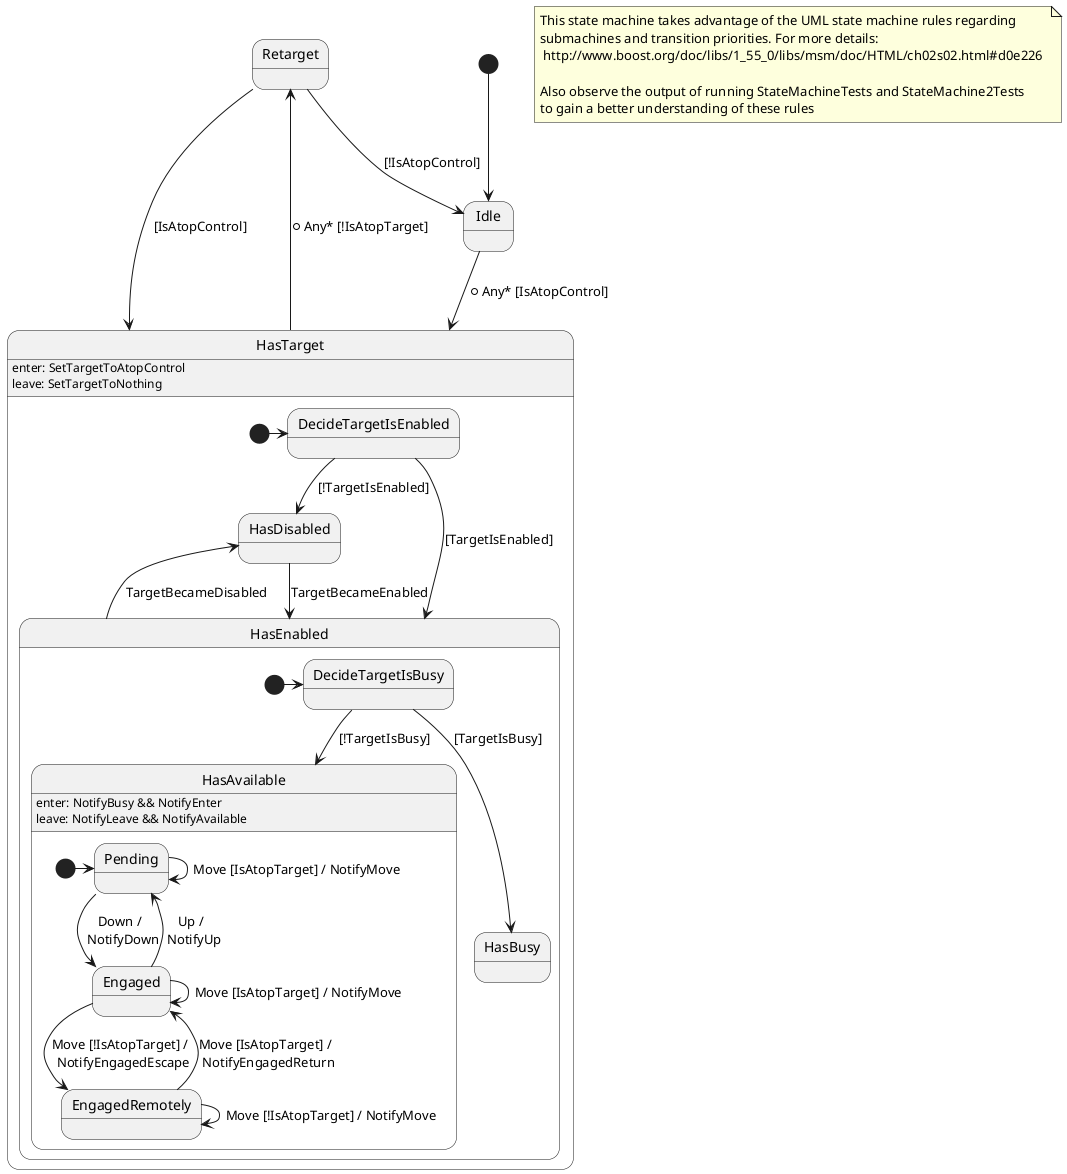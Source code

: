 @startuml

note "This state machine takes advantage of the UML state machine rules regarding\nsubmachines and transition priorities. For more details: \n http://www.boost.org/doc/libs/1_55_0/libs/msm/doc/HTML/ch02s02.html#d0e226 \n\nAlso observe the output of running StateMachineTests and StateMachine2Tests\nto gain a better understanding of these rules" as N1

[*] --> Idle

Idle --> HasTarget: *Any* [IsAtopControl]

Retarget --> HasTarget: [IsAtopControl]
Retarget --> Idle: [!IsAtopControl]
HasTarget -u-> Retarget: *Any* [!IsAtopTarget]

state HasTarget: enter: SetTargetToAtopControl
state HasTarget: leave: SetTargetToNothing

state HasTarget {
    [*] -> DecideTargetIsEnabled
    DecideTargetIsEnabled --> HasEnabled : [TargetIsEnabled]
    DecideTargetIsEnabled --> HasDisabled: [!TargetIsEnabled]

    state HasEnabled {
        [*] -> DecideTargetIsBusy
        DecideTargetIsBusy --> HasAvailable: [!TargetIsBusy]
        DecideTargetIsBusy --> HasBusy: [TargetIsBusy]

        state HasAvailable: enter: NotifyBusy && NotifyEnter
        state HasAvailable: leave: NotifyLeave && NotifyAvailable
        state HasAvailable {
            [*] -> Pending

            Pending --> Pending: Move [IsAtopTarget] / NotifyMove
            Pending --> Engaged: Down / \n NotifyDown

            Engaged --> Engaged: Move [IsAtopTarget] / NotifyMove
            Engaged --> Pending: Up / \n NotifyUp
            Engaged --> EngagedRemotely: Move [!IsAtopTarget] / \n NotifyEngagedEscape

            EngagedRemotely --> Engaged: Move [IsAtopTarget] / \n NotifyEngagedReturn
            EngagedRemotely --> EngagedRemotely: Move [!IsAtopTarget] / NotifyMove
        }
    }

    HasDisabled --> HasEnabled: TargetBecameEnabled
    HasEnabled -l-> HasDisabled: TargetBecameDisabled
}



@enduml